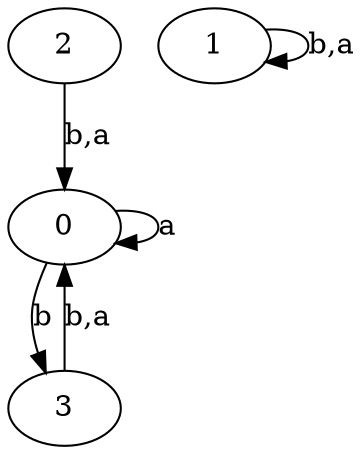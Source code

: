 digraph {
 ranksep=0.5;
 d2tdocpreamble = "\usetikzlibrary{automata}";
 d2tfigpreamble = "\tikzstyle{every state}= [ draw=blue!50,very thick,fill=blue!20]  \tikzstyle{auto}= [fill=white]";
 node [style="state"];
 edge [lblstyle="auto",topath="bend right", len=4  ]
  "0" [label="0",];
  "1" [label="1",];
  "2" [label="2",];
  "3" [label="3",style = "state, initial, accepting"];
  "0" -> "0" [label="a",topath="loop above"];
  "0" -> "3" [label="b"];
  "1" -> "1" [label="b,a",topath="loop above"];
  "2" -> "0" [label="b,a"];
  "3" -> "0" [label="b,a"];
}